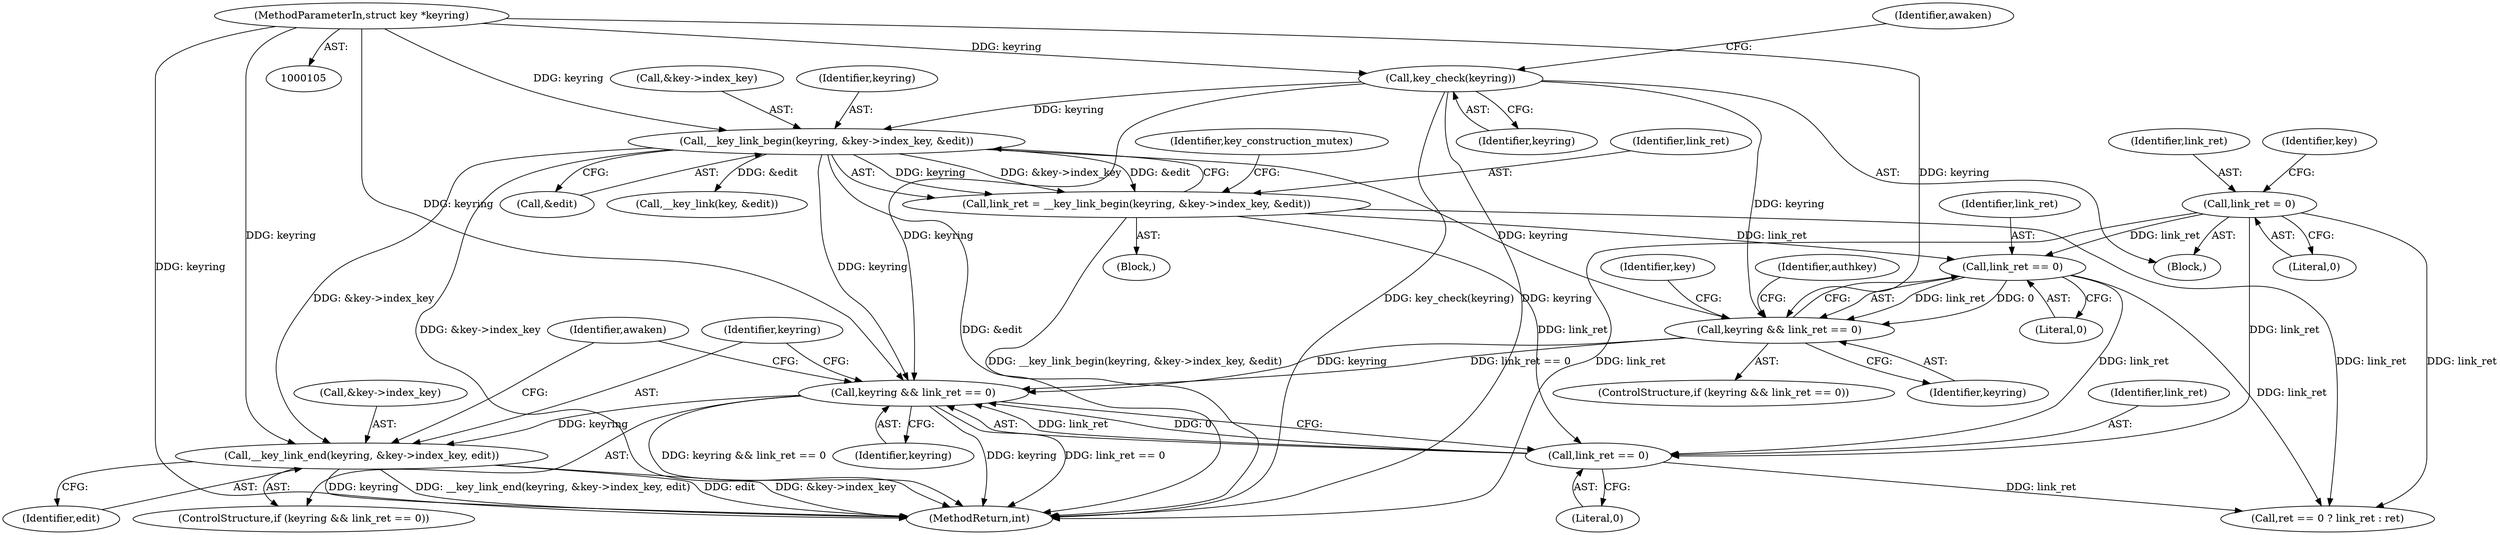 digraph "0_linux_363b02dab09b3226f3bd1420dad9c72b79a42a76_6@pointer" {
"1000243" [label="(Call,__key_link_end(keyring, &key->index_key, edit))"];
"1000238" [label="(Call,keyring && link_ret == 0)"];
"1000122" [label="(Call,key_check(keyring))"];
"1000109" [label="(MethodParameterIn,struct key *keyring)"];
"1000143" [label="(Call,__key_link_begin(keyring, &key->index_key, &edit))"];
"1000221" [label="(Call,keyring && link_ret == 0)"];
"1000223" [label="(Call,link_ret == 0)"];
"1000141" [label="(Call,link_ret = __key_link_begin(keyring, &key->index_key, &edit))"];
"1000117" [label="(Call,link_ret = 0)"];
"1000240" [label="(Call,link_ret == 0)"];
"1000251" [label="(Identifier,awaken)"];
"1000133" [label="(Block,)"];
"1000125" [label="(Identifier,awaken)"];
"1000117" [label="(Call,link_ret = 0)"];
"1000109" [label="(MethodParameterIn,struct key *keyring)"];
"1000238" [label="(Call,keyring && link_ret == 0)"];
"1000237" [label="(ControlStructure,if (keyring && link_ret == 0))"];
"1000265" [label="(MethodReturn,int)"];
"1000231" [label="(Identifier,authkey)"];
"1000223" [label="(Call,link_ret == 0)"];
"1000142" [label="(Identifier,link_ret)"];
"1000249" [label="(Identifier,edit)"];
"1000145" [label="(Call,&key->index_key)"];
"1000240" [label="(Call,link_ret == 0)"];
"1000119" [label="(Literal,0)"];
"1000243" [label="(Call,__key_link_end(keyring, &key->index_key, edit))"];
"1000121" [label="(Identifier,key)"];
"1000220" [label="(ControlStructure,if (keyring && link_ret == 0))"];
"1000144" [label="(Identifier,keyring)"];
"1000122" [label="(Call,key_check(keyring))"];
"1000224" [label="(Identifier,link_ret)"];
"1000153" [label="(Identifier,key_construction_mutex)"];
"1000118" [label="(Identifier,link_ret)"];
"1000149" [label="(Call,&edit)"];
"1000242" [label="(Literal,0)"];
"1000222" [label="(Identifier,keyring)"];
"1000245" [label="(Call,&key->index_key)"];
"1000259" [label="(Call,ret == 0 ? link_ret : ret)"];
"1000225" [label="(Literal,0)"];
"1000241" [label="(Identifier,link_ret)"];
"1000221" [label="(Call,keyring && link_ret == 0)"];
"1000111" [label="(Block,)"];
"1000239" [label="(Identifier,keyring)"];
"1000226" [label="(Call,__key_link(key, &edit))"];
"1000141" [label="(Call,link_ret = __key_link_begin(keyring, &key->index_key, &edit))"];
"1000123" [label="(Identifier,keyring)"];
"1000227" [label="(Identifier,key)"];
"1000244" [label="(Identifier,keyring)"];
"1000143" [label="(Call,__key_link_begin(keyring, &key->index_key, &edit))"];
"1000243" -> "1000237"  [label="AST: "];
"1000243" -> "1000249"  [label="CFG: "];
"1000244" -> "1000243"  [label="AST: "];
"1000245" -> "1000243"  [label="AST: "];
"1000249" -> "1000243"  [label="AST: "];
"1000251" -> "1000243"  [label="CFG: "];
"1000243" -> "1000265"  [label="DDG: &key->index_key"];
"1000243" -> "1000265"  [label="DDG: keyring"];
"1000243" -> "1000265"  [label="DDG: __key_link_end(keyring, &key->index_key, edit)"];
"1000243" -> "1000265"  [label="DDG: edit"];
"1000238" -> "1000243"  [label="DDG: keyring"];
"1000109" -> "1000243"  [label="DDG: keyring"];
"1000143" -> "1000243"  [label="DDG: &key->index_key"];
"1000238" -> "1000237"  [label="AST: "];
"1000238" -> "1000239"  [label="CFG: "];
"1000238" -> "1000240"  [label="CFG: "];
"1000239" -> "1000238"  [label="AST: "];
"1000240" -> "1000238"  [label="AST: "];
"1000244" -> "1000238"  [label="CFG: "];
"1000251" -> "1000238"  [label="CFG: "];
"1000238" -> "1000265"  [label="DDG: keyring"];
"1000238" -> "1000265"  [label="DDG: link_ret == 0"];
"1000238" -> "1000265"  [label="DDG: keyring && link_ret == 0"];
"1000122" -> "1000238"  [label="DDG: keyring"];
"1000143" -> "1000238"  [label="DDG: keyring"];
"1000221" -> "1000238"  [label="DDG: keyring"];
"1000221" -> "1000238"  [label="DDG: link_ret == 0"];
"1000109" -> "1000238"  [label="DDG: keyring"];
"1000240" -> "1000238"  [label="DDG: link_ret"];
"1000240" -> "1000238"  [label="DDG: 0"];
"1000122" -> "1000111"  [label="AST: "];
"1000122" -> "1000123"  [label="CFG: "];
"1000123" -> "1000122"  [label="AST: "];
"1000125" -> "1000122"  [label="CFG: "];
"1000122" -> "1000265"  [label="DDG: keyring"];
"1000122" -> "1000265"  [label="DDG: key_check(keyring)"];
"1000109" -> "1000122"  [label="DDG: keyring"];
"1000122" -> "1000143"  [label="DDG: keyring"];
"1000122" -> "1000221"  [label="DDG: keyring"];
"1000109" -> "1000105"  [label="AST: "];
"1000109" -> "1000265"  [label="DDG: keyring"];
"1000109" -> "1000143"  [label="DDG: keyring"];
"1000109" -> "1000221"  [label="DDG: keyring"];
"1000143" -> "1000141"  [label="AST: "];
"1000143" -> "1000149"  [label="CFG: "];
"1000144" -> "1000143"  [label="AST: "];
"1000145" -> "1000143"  [label="AST: "];
"1000149" -> "1000143"  [label="AST: "];
"1000141" -> "1000143"  [label="CFG: "];
"1000143" -> "1000265"  [label="DDG: &edit"];
"1000143" -> "1000265"  [label="DDG: &key->index_key"];
"1000143" -> "1000141"  [label="DDG: keyring"];
"1000143" -> "1000141"  [label="DDG: &key->index_key"];
"1000143" -> "1000141"  [label="DDG: &edit"];
"1000143" -> "1000221"  [label="DDG: keyring"];
"1000143" -> "1000226"  [label="DDG: &edit"];
"1000221" -> "1000220"  [label="AST: "];
"1000221" -> "1000222"  [label="CFG: "];
"1000221" -> "1000223"  [label="CFG: "];
"1000222" -> "1000221"  [label="AST: "];
"1000223" -> "1000221"  [label="AST: "];
"1000227" -> "1000221"  [label="CFG: "];
"1000231" -> "1000221"  [label="CFG: "];
"1000223" -> "1000221"  [label="DDG: link_ret"];
"1000223" -> "1000221"  [label="DDG: 0"];
"1000223" -> "1000225"  [label="CFG: "];
"1000224" -> "1000223"  [label="AST: "];
"1000225" -> "1000223"  [label="AST: "];
"1000141" -> "1000223"  [label="DDG: link_ret"];
"1000117" -> "1000223"  [label="DDG: link_ret"];
"1000223" -> "1000240"  [label="DDG: link_ret"];
"1000223" -> "1000259"  [label="DDG: link_ret"];
"1000141" -> "1000133"  [label="AST: "];
"1000142" -> "1000141"  [label="AST: "];
"1000153" -> "1000141"  [label="CFG: "];
"1000141" -> "1000265"  [label="DDG: __key_link_begin(keyring, &key->index_key, &edit)"];
"1000141" -> "1000240"  [label="DDG: link_ret"];
"1000141" -> "1000259"  [label="DDG: link_ret"];
"1000117" -> "1000111"  [label="AST: "];
"1000117" -> "1000119"  [label="CFG: "];
"1000118" -> "1000117"  [label="AST: "];
"1000119" -> "1000117"  [label="AST: "];
"1000121" -> "1000117"  [label="CFG: "];
"1000117" -> "1000265"  [label="DDG: link_ret"];
"1000117" -> "1000240"  [label="DDG: link_ret"];
"1000117" -> "1000259"  [label="DDG: link_ret"];
"1000240" -> "1000242"  [label="CFG: "];
"1000241" -> "1000240"  [label="AST: "];
"1000242" -> "1000240"  [label="AST: "];
"1000240" -> "1000259"  [label="DDG: link_ret"];
}
